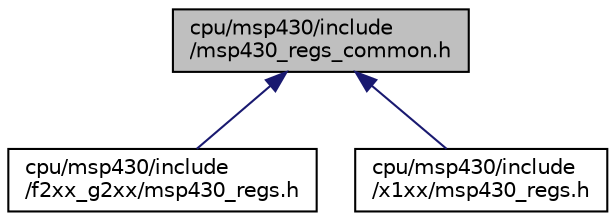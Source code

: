 digraph "cpu/msp430/include/msp430_regs_common.h"
{
 // LATEX_PDF_SIZE
  edge [fontname="Helvetica",fontsize="10",labelfontname="Helvetica",labelfontsize="10"];
  node [fontname="Helvetica",fontsize="10",shape=record];
  Node1 [label="cpu/msp430/include\l/msp430_regs_common.h",height=0.2,width=0.4,color="black", fillcolor="grey75", style="filled", fontcolor="black",tooltip="Cortex CMSIS style definition of MSP430 registers."];
  Node1 -> Node2 [dir="back",color="midnightblue",fontsize="10",style="solid",fontname="Helvetica"];
  Node2 [label="cpu/msp430/include\l/f2xx_g2xx/msp430_regs.h",height=0.2,width=0.4,color="black", fillcolor="white", style="filled",URL="$f2xx__g2xx_2msp430__regs_8h.html",tooltip="Cortex CMSIS style definition of MSP430 registers."];
  Node1 -> Node3 [dir="back",color="midnightblue",fontsize="10",style="solid",fontname="Helvetica"];
  Node3 [label="cpu/msp430/include\l/x1xx/msp430_regs.h",height=0.2,width=0.4,color="black", fillcolor="white", style="filled",URL="$x1xx_2msp430__regs_8h.html",tooltip="Cortex CMSIS style definition of MSP430 registers."];
}
